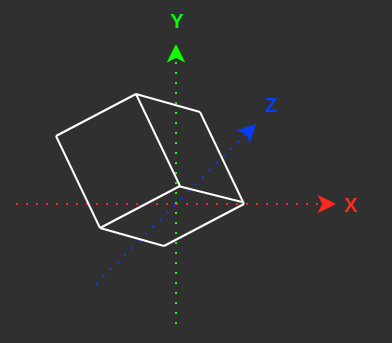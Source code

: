 <mxfile version="15.7.0" type="device"><diagram id="a7tQ-OWNLP0jNlsNJd_p" name="Page-1"><mxGraphModel dx="407" dy="30" grid="0" gridSize="20" guides="1" tooltips="1" connect="1" arrows="1" fold="1" page="0" pageScale="1" pageWidth="827" pageHeight="1169" background="#303030" math="0" shadow="0"><root><mxCell id="0"/><mxCell id="1" parent="0"/><mxCell id="TNWwS6259vFi7HKSufJ7-10" value="" style="endArrow=classic;html=1;rounded=0;strokeColor=#FF2921;dashed=1;dashPattern=1 4;endFill=1;" edge="1" parent="1"><mxGeometry width="50" height="50" relative="1" as="geometry"><mxPoint x="240" y="600" as="sourcePoint"/><mxPoint x="400" y="600" as="targetPoint"/></mxGeometry></mxCell><mxCell id="TNWwS6259vFi7HKSufJ7-11" value="" style="endArrow=classic;html=1;rounded=0;strokeColor=#11FF00;dashed=1;dashPattern=1 4;endFill=1;" edge="1" parent="1"><mxGeometry width="50" height="50" relative="1" as="geometry"><mxPoint x="320" y="660" as="sourcePoint"/><mxPoint x="320" y="520" as="targetPoint"/></mxGeometry></mxCell><mxCell id="TNWwS6259vFi7HKSufJ7-12" value="" style="endArrow=classic;html=1;rounded=0;strokeColor=#033DFF;dashed=1;dashPattern=1 4;endFill=1;" edge="1" parent="1"><mxGeometry width="50" height="50" relative="1" as="geometry"><mxPoint x="280" y="640" as="sourcePoint"/><mxPoint x="360" y="560" as="targetPoint"/></mxGeometry></mxCell><mxCell id="TNWwS6259vFi7HKSufJ7-13" value="X" style="text;html=1;align=center;verticalAlign=middle;resizable=0;points=[];autosize=1;strokeColor=none;fillColor=none;fontSize=10;fontColor=#FF2921;fontStyle=1" vertex="1" parent="1"><mxGeometry x="387" y="590" width="40" height="20" as="geometry"/></mxCell><mxCell id="TNWwS6259vFi7HKSufJ7-15" value="Y" style="text;html=1;align=center;verticalAlign=middle;resizable=0;points=[];autosize=1;strokeColor=none;fillColor=none;fontSize=10;fontColor=#00FF08;fontStyle=1" vertex="1" parent="1"><mxGeometry x="300" y="498" width="40" height="20" as="geometry"/></mxCell><mxCell id="TNWwS6259vFi7HKSufJ7-16" value="Z" style="text;html=1;align=center;verticalAlign=middle;resizable=0;points=[];autosize=1;strokeColor=none;fillColor=none;fontSize=10;fontColor=#033DFF;fontStyle=1" vertex="1" parent="1"><mxGeometry x="347" y="540" width="40" height="20" as="geometry"/></mxCell><mxCell id="TNWwS6259vFi7HKSufJ7-17" value="" style="group;rotation=15;" vertex="1" connectable="0" parent="1"><mxGeometry x="257" y="548" width="100" height="70" as="geometry"/></mxCell><mxCell id="TNWwS6259vFi7HKSufJ7-1" value="" style="endArrow=none;html=1;rounded=0;strokeColor=#FFFFFF;" edge="1" parent="TNWwS6259vFi7HKSufJ7-17"><mxGeometry width="50" height="50" relative="1" as="geometry"><mxPoint x="25" y="64" as="sourcePoint"/><mxPoint x="3" y="18" as="targetPoint"/></mxGeometry></mxCell><mxCell id="TNWwS6259vFi7HKSufJ7-2" value="" style="endArrow=none;html=1;rounded=0;strokeColor=#FFFFFF;" edge="1" parent="TNWwS6259vFi7HKSufJ7-17"><mxGeometry width="50" height="50" relative="1" as="geometry"><mxPoint x="65" y="43" as="sourcePoint"/><mxPoint x="43" y="-3" as="targetPoint"/></mxGeometry></mxCell><mxCell id="TNWwS6259vFi7HKSufJ7-3" value="" style="endArrow=none;html=1;rounded=0;strokeColor=#FFFFFF;" edge="1" parent="TNWwS6259vFi7HKSufJ7-17"><mxGeometry width="50" height="50" relative="1" as="geometry"><mxPoint x="43" y="-3" as="sourcePoint"/><mxPoint x="3" y="18" as="targetPoint"/></mxGeometry></mxCell><mxCell id="TNWwS6259vFi7HKSufJ7-4" value="" style="endArrow=none;html=1;rounded=0;strokeColor=#FFFFFF;" edge="1" parent="TNWwS6259vFi7HKSufJ7-17"><mxGeometry width="50" height="50" relative="1" as="geometry"><mxPoint x="65" y="43" as="sourcePoint"/><mxPoint x="25" y="64" as="targetPoint"/></mxGeometry></mxCell><mxCell id="TNWwS6259vFi7HKSufJ7-5" value="" style="endArrow=none;html=1;rounded=0;strokeColor=#FFFFFF;" edge="1" parent="TNWwS6259vFi7HKSufJ7-17"><mxGeometry width="50" height="50" relative="1" as="geometry"><mxPoint x="97" y="52" as="sourcePoint"/><mxPoint x="75" y="6" as="targetPoint"/></mxGeometry></mxCell><mxCell id="TNWwS6259vFi7HKSufJ7-6" value="" style="endArrow=none;html=1;rounded=0;strokeColor=#FFFFFF;" edge="1" parent="TNWwS6259vFi7HKSufJ7-17"><mxGeometry width="50" height="50" relative="1" as="geometry"><mxPoint x="97" y="52" as="sourcePoint"/><mxPoint x="57" y="73" as="targetPoint"/></mxGeometry></mxCell><mxCell id="TNWwS6259vFi7HKSufJ7-7" value="" style="endArrow=none;html=1;rounded=0;strokeColor=#FFFFFF;" edge="1" parent="TNWwS6259vFi7HKSufJ7-17"><mxGeometry width="50" height="50" relative="1" as="geometry"><mxPoint x="57" y="73" as="sourcePoint"/><mxPoint x="25" y="64" as="targetPoint"/></mxGeometry></mxCell><mxCell id="TNWwS6259vFi7HKSufJ7-8" value="" style="endArrow=none;html=1;rounded=0;strokeColor=#FFFFFF;" edge="1" parent="TNWwS6259vFi7HKSufJ7-17"><mxGeometry width="50" height="50" relative="1" as="geometry"><mxPoint x="96" y="51" as="sourcePoint"/><mxPoint x="64" y="43" as="targetPoint"/></mxGeometry></mxCell><mxCell id="TNWwS6259vFi7HKSufJ7-9" value="" style="endArrow=none;html=1;rounded=0;strokeColor=#FFFFFF;" edge="1" parent="TNWwS6259vFi7HKSufJ7-17"><mxGeometry width="50" height="50" relative="1" as="geometry"><mxPoint x="75" y="6" as="sourcePoint"/><mxPoint x="43" y="-3" as="targetPoint"/></mxGeometry></mxCell></root></mxGraphModel></diagram></mxfile>